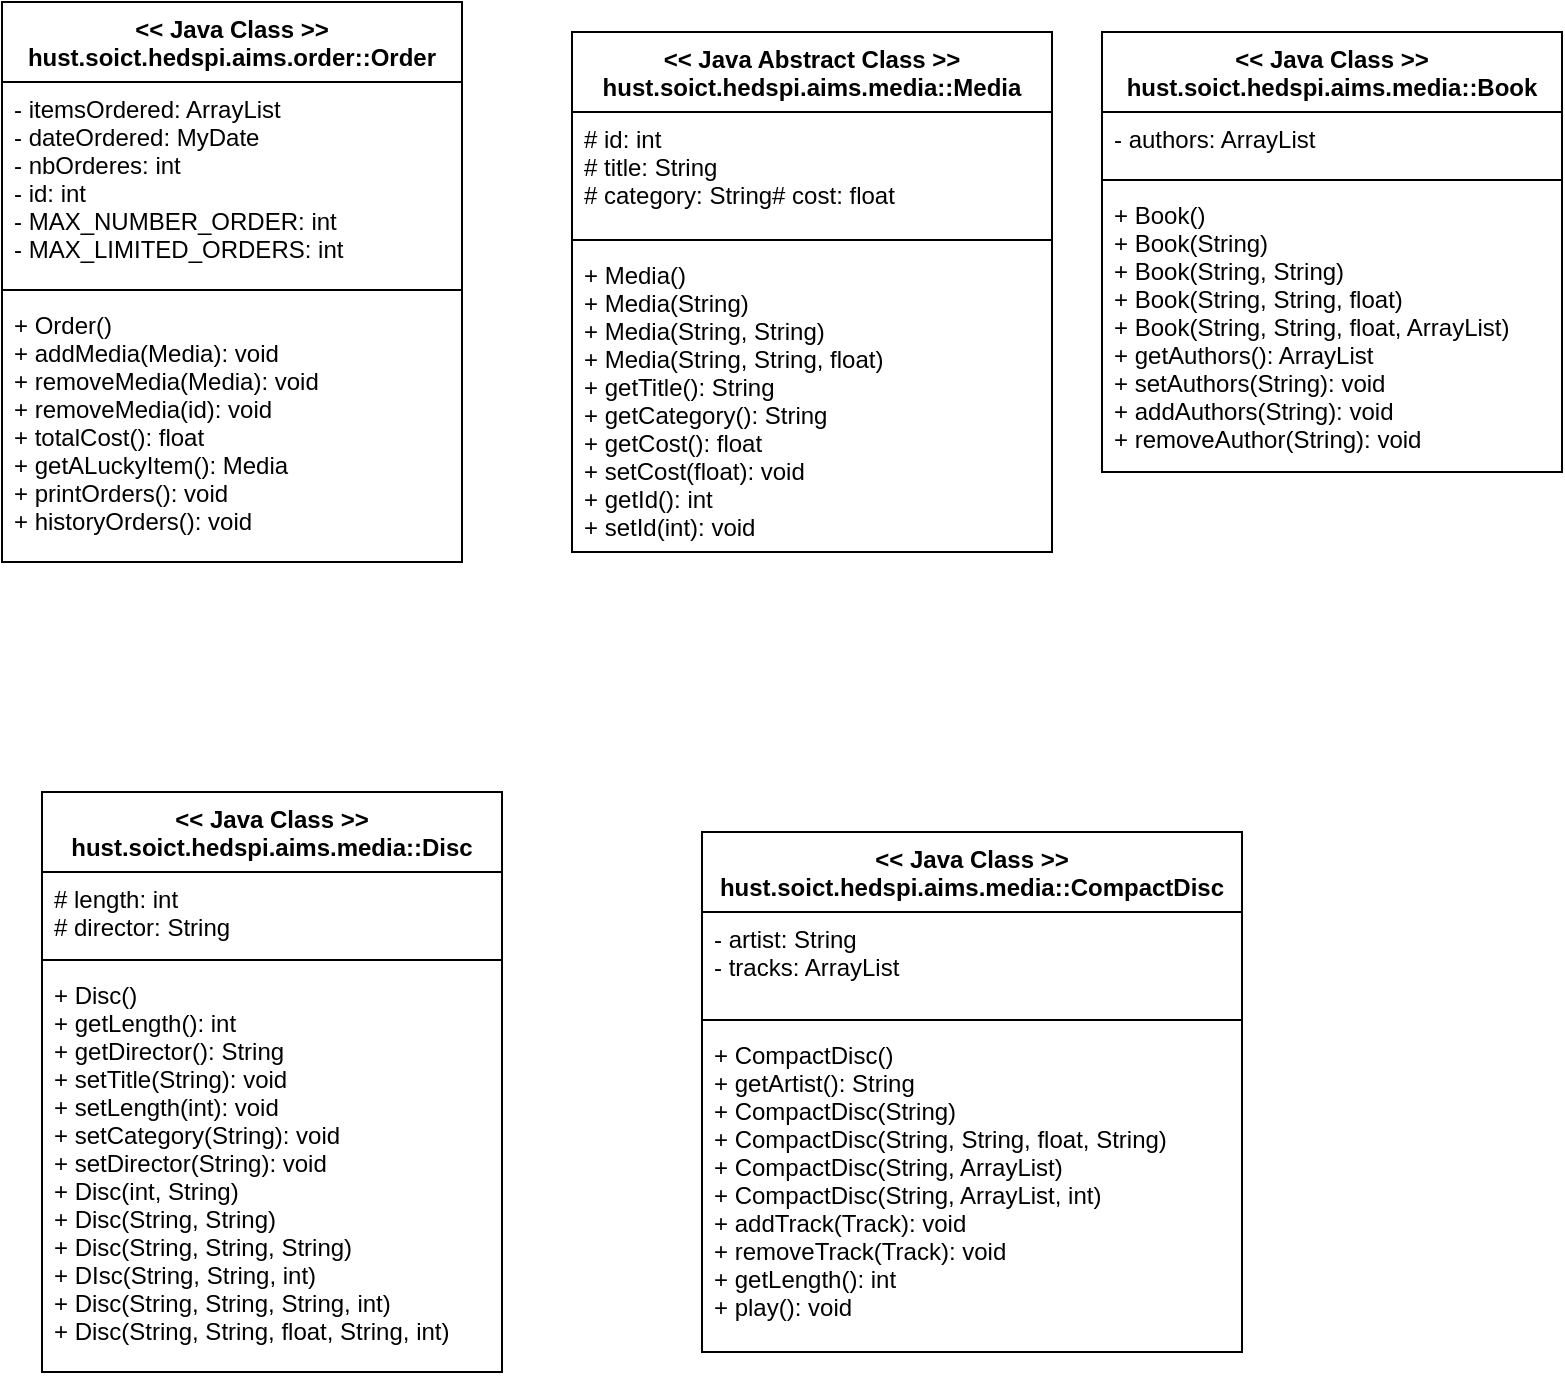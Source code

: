 <mxfile version="20.0.3" type="github">
  <diagram id="v760DRj5wuVyRDYj6Pmf" name="Page-1">
    <mxGraphModel dx="462" dy="500" grid="1" gridSize="10" guides="1" tooltips="1" connect="1" arrows="1" fold="1" page="1" pageScale="1" pageWidth="850" pageHeight="1100" math="0" shadow="0">
      <root>
        <mxCell id="0" />
        <mxCell id="1" parent="0" />
        <mxCell id="6yYNlxBjcoMtwoBK_832-6" value="&lt;&lt; Java Class &gt;&gt;&#xa;hust.soict.hedspi.aims.order::Order" style="swimlane;fontStyle=1;align=center;verticalAlign=top;childLayout=stackLayout;horizontal=1;startSize=40;horizontalStack=0;resizeParent=1;resizeParentMax=0;resizeLast=0;collapsible=1;marginBottom=0;" parent="1" vertex="1">
          <mxGeometry x="20" y="35" width="230" height="280" as="geometry" />
        </mxCell>
        <mxCell id="6yYNlxBjcoMtwoBK_832-7" value="- itemsOrdered: ArrayList&#xa;- dateOrdered: MyDate&#xa;- nbOrderes: int&#xa;- id: int&#xa;- MAX_NUMBER_ORDER: int&#xa;- MAX_LIMITED_ORDERS: int &#xa;&#xa;" style="text;strokeColor=none;fillColor=none;align=left;verticalAlign=top;spacingLeft=4;spacingRight=4;overflow=hidden;rotatable=0;points=[[0,0.5],[1,0.5]];portConstraint=eastwest;" parent="6yYNlxBjcoMtwoBK_832-6" vertex="1">
          <mxGeometry y="40" width="230" height="100" as="geometry" />
        </mxCell>
        <mxCell id="6yYNlxBjcoMtwoBK_832-8" value="" style="line;strokeWidth=1;fillColor=none;align=left;verticalAlign=middle;spacingTop=-1;spacingLeft=3;spacingRight=3;rotatable=0;labelPosition=right;points=[];portConstraint=eastwest;" parent="6yYNlxBjcoMtwoBK_832-6" vertex="1">
          <mxGeometry y="140" width="230" height="8" as="geometry" />
        </mxCell>
        <mxCell id="6yYNlxBjcoMtwoBK_832-9" value="+ Order()&#xa;+ addMedia(Media): void&#xa;+ removeMedia(Media): void &#xa;+ removeMedia(id): void &#xa;+ totalCost(): float&#xa;+ getALuckyItem(): Media&#xa;+ printOrders(): void &#xa;+ historyOrders(): void &#xa;&#xa;" style="text;strokeColor=none;fillColor=none;align=left;verticalAlign=top;spacingLeft=4;spacingRight=4;overflow=hidden;rotatable=0;points=[[0,0.5],[1,0.5]];portConstraint=eastwest;" parent="6yYNlxBjcoMtwoBK_832-6" vertex="1">
          <mxGeometry y="148" width="230" height="132" as="geometry" />
        </mxCell>
        <mxCell id="XqhugPaKbIoTn08K-KNa-5" value="&lt;&lt; Java Class &gt;&gt;&#xa;hust.soict.hedspi.aims.media::Book" style="swimlane;fontStyle=1;align=center;verticalAlign=top;childLayout=stackLayout;horizontal=1;startSize=40;horizontalStack=0;resizeParent=1;resizeParentMax=0;resizeLast=0;collapsible=1;marginBottom=0;" vertex="1" parent="1">
          <mxGeometry x="570" y="50" width="230" height="220" as="geometry" />
        </mxCell>
        <mxCell id="XqhugPaKbIoTn08K-KNa-6" value="- authors: ArrayList" style="text;strokeColor=none;fillColor=none;align=left;verticalAlign=top;spacingLeft=4;spacingRight=4;overflow=hidden;rotatable=0;points=[[0,0.5],[1,0.5]];portConstraint=eastwest;" vertex="1" parent="XqhugPaKbIoTn08K-KNa-5">
          <mxGeometry y="40" width="230" height="30" as="geometry" />
        </mxCell>
        <mxCell id="XqhugPaKbIoTn08K-KNa-7" value="" style="line;strokeWidth=1;fillColor=none;align=left;verticalAlign=middle;spacingTop=-1;spacingLeft=3;spacingRight=3;rotatable=0;labelPosition=right;points=[];portConstraint=eastwest;" vertex="1" parent="XqhugPaKbIoTn08K-KNa-5">
          <mxGeometry y="70" width="230" height="8" as="geometry" />
        </mxCell>
        <mxCell id="XqhugPaKbIoTn08K-KNa-8" value="+ Book()&#xa;+ Book(String)&#xa;+ Book(String, String)&#xa;+ Book(String, String, float)&#xa;+ Book(String, String, float, ArrayList)&#xa;+ getAuthors(): ArrayList&#xa;+ setAuthors(String): void &#xa;+ addAuthors(String): void&#xa;+ removeAuthor(String): void&#xa;" style="text;strokeColor=none;fillColor=none;align=left;verticalAlign=top;spacingLeft=4;spacingRight=4;overflow=hidden;rotatable=0;points=[[0,0.5],[1,0.5]];portConstraint=eastwest;" vertex="1" parent="XqhugPaKbIoTn08K-KNa-5">
          <mxGeometry y="78" width="230" height="142" as="geometry" />
        </mxCell>
        <mxCell id="XqhugPaKbIoTn08K-KNa-9" value="&lt;&lt; Java Abstract Class &gt;&gt;&#xa;hust.soict.hedspi.aims.media::Media" style="swimlane;fontStyle=1;align=center;verticalAlign=top;childLayout=stackLayout;horizontal=1;startSize=40;horizontalStack=0;resizeParent=1;resizeParentMax=0;resizeLast=0;collapsible=1;marginBottom=0;" vertex="1" parent="1">
          <mxGeometry x="305" y="50" width="240" height="260" as="geometry" />
        </mxCell>
        <mxCell id="XqhugPaKbIoTn08K-KNa-10" value="# id: int&#xa;# title: String&#xa;# category: String# cost: float&#xa;" style="text;strokeColor=none;fillColor=none;align=left;verticalAlign=top;spacingLeft=4;spacingRight=4;overflow=hidden;rotatable=0;points=[[0,0.5],[1,0.5]];portConstraint=eastwest;" vertex="1" parent="XqhugPaKbIoTn08K-KNa-9">
          <mxGeometry y="40" width="240" height="60" as="geometry" />
        </mxCell>
        <mxCell id="XqhugPaKbIoTn08K-KNa-11" value="" style="line;strokeWidth=1;fillColor=none;align=left;verticalAlign=middle;spacingTop=-1;spacingLeft=3;spacingRight=3;rotatable=0;labelPosition=right;points=[];portConstraint=eastwest;" vertex="1" parent="XqhugPaKbIoTn08K-KNa-9">
          <mxGeometry y="100" width="240" height="8" as="geometry" />
        </mxCell>
        <mxCell id="XqhugPaKbIoTn08K-KNa-12" value="+ Media()&#xa;+ Media(String)&#xa;+ Media(String, String)&#xa;+ Media(String, String, float)&#xa;+ getTitle(): String&#xa;+ getCategory(): String&#xa;+ getCost(): float&#xa;+ setCost(float): void&#xa;+ getId(): int&#xa;+ setId(int): void&#xa;&#xa;" style="text;strokeColor=none;fillColor=none;align=left;verticalAlign=top;spacingLeft=4;spacingRight=4;overflow=hidden;rotatable=0;points=[[0,0.5],[1,0.5]];portConstraint=eastwest;" vertex="1" parent="XqhugPaKbIoTn08K-KNa-9">
          <mxGeometry y="108" width="240" height="152" as="geometry" />
        </mxCell>
        <mxCell id="XqhugPaKbIoTn08K-KNa-13" value="&lt;&lt; Java Class &gt;&gt;&#xa;hust.soict.hedspi.aims.media::Disc" style="swimlane;fontStyle=1;align=center;verticalAlign=top;childLayout=stackLayout;horizontal=1;startSize=40;horizontalStack=0;resizeParent=1;resizeParentMax=0;resizeLast=0;collapsible=1;marginBottom=0;" vertex="1" parent="1">
          <mxGeometry x="40" y="430" width="230" height="290" as="geometry" />
        </mxCell>
        <mxCell id="XqhugPaKbIoTn08K-KNa-14" value="# length: int&#xa;# director: String&#xa;" style="text;strokeColor=none;fillColor=none;align=left;verticalAlign=top;spacingLeft=4;spacingRight=4;overflow=hidden;rotatable=0;points=[[0,0.5],[1,0.5]];portConstraint=eastwest;" vertex="1" parent="XqhugPaKbIoTn08K-KNa-13">
          <mxGeometry y="40" width="230" height="40" as="geometry" />
        </mxCell>
        <mxCell id="XqhugPaKbIoTn08K-KNa-15" value="" style="line;strokeWidth=1;fillColor=none;align=left;verticalAlign=middle;spacingTop=-1;spacingLeft=3;spacingRight=3;rotatable=0;labelPosition=right;points=[];portConstraint=eastwest;" vertex="1" parent="XqhugPaKbIoTn08K-KNa-13">
          <mxGeometry y="80" width="230" height="8" as="geometry" />
        </mxCell>
        <mxCell id="XqhugPaKbIoTn08K-KNa-16" value="+ Disc()&#xa;+ getLength(): int&#xa;+ getDirector(): String&#xa;+ setTitle(String): void&#xa;+ setLength(int): void&#xa;+ setCategory(String): void&#xa;+ setDirector(String): void&#xa;+ Disc(int, String)&#xa;+ Disc(String, String)&#xa;+ Disc(String, String, String)&#xa;+ DIsc(String, String, int)&#xa;+ Disc(String, String, String, int)&#xa;+ Disc(String, String, float, String, int)&#xa;" style="text;strokeColor=none;fillColor=none;align=left;verticalAlign=top;spacingLeft=4;spacingRight=4;overflow=hidden;rotatable=0;points=[[0,0.5],[1,0.5]];portConstraint=eastwest;" vertex="1" parent="XqhugPaKbIoTn08K-KNa-13">
          <mxGeometry y="88" width="230" height="202" as="geometry" />
        </mxCell>
        <mxCell id="XqhugPaKbIoTn08K-KNa-17" value="&lt;&lt; Java Class &gt;&gt;&#xa;hust.soict.hedspi.aims.media::CompactDisc" style="swimlane;fontStyle=1;align=center;verticalAlign=top;childLayout=stackLayout;horizontal=1;startSize=40;horizontalStack=0;resizeParent=1;resizeParentMax=0;resizeLast=0;collapsible=1;marginBottom=0;" vertex="1" parent="1">
          <mxGeometry x="370" y="450" width="270" height="260" as="geometry" />
        </mxCell>
        <mxCell id="XqhugPaKbIoTn08K-KNa-18" value="- artist: String&#xa;- tracks: ArrayList&#xa;" style="text;strokeColor=none;fillColor=none;align=left;verticalAlign=top;spacingLeft=4;spacingRight=4;overflow=hidden;rotatable=0;points=[[0,0.5],[1,0.5]];portConstraint=eastwest;" vertex="1" parent="XqhugPaKbIoTn08K-KNa-17">
          <mxGeometry y="40" width="270" height="50" as="geometry" />
        </mxCell>
        <mxCell id="XqhugPaKbIoTn08K-KNa-19" value="" style="line;strokeWidth=1;fillColor=none;align=left;verticalAlign=middle;spacingTop=-1;spacingLeft=3;spacingRight=3;rotatable=0;labelPosition=right;points=[];portConstraint=eastwest;" vertex="1" parent="XqhugPaKbIoTn08K-KNa-17">
          <mxGeometry y="90" width="270" height="8" as="geometry" />
        </mxCell>
        <mxCell id="XqhugPaKbIoTn08K-KNa-20" value="+ CompactDisc()&#xa;+ getArtist(): String&#xa;+ CompactDisc(String)&#xa;+ CompactDisc(String, String, float, String)&#xa;+ CompactDisc(String, ArrayList)&#xa;+ CompactDisc(String, ArrayList, int)&#xa;+ addTrack(Track): void&#xa;+ removeTrack(Track): void &#xa;+ getLength(): int&#xa;+ play(): void &#xa;" style="text;strokeColor=none;fillColor=none;align=left;verticalAlign=top;spacingLeft=4;spacingRight=4;overflow=hidden;rotatable=0;points=[[0,0.5],[1,0.5]];portConstraint=eastwest;" vertex="1" parent="XqhugPaKbIoTn08K-KNa-17">
          <mxGeometry y="98" width="270" height="162" as="geometry" />
        </mxCell>
      </root>
    </mxGraphModel>
  </diagram>
</mxfile>
